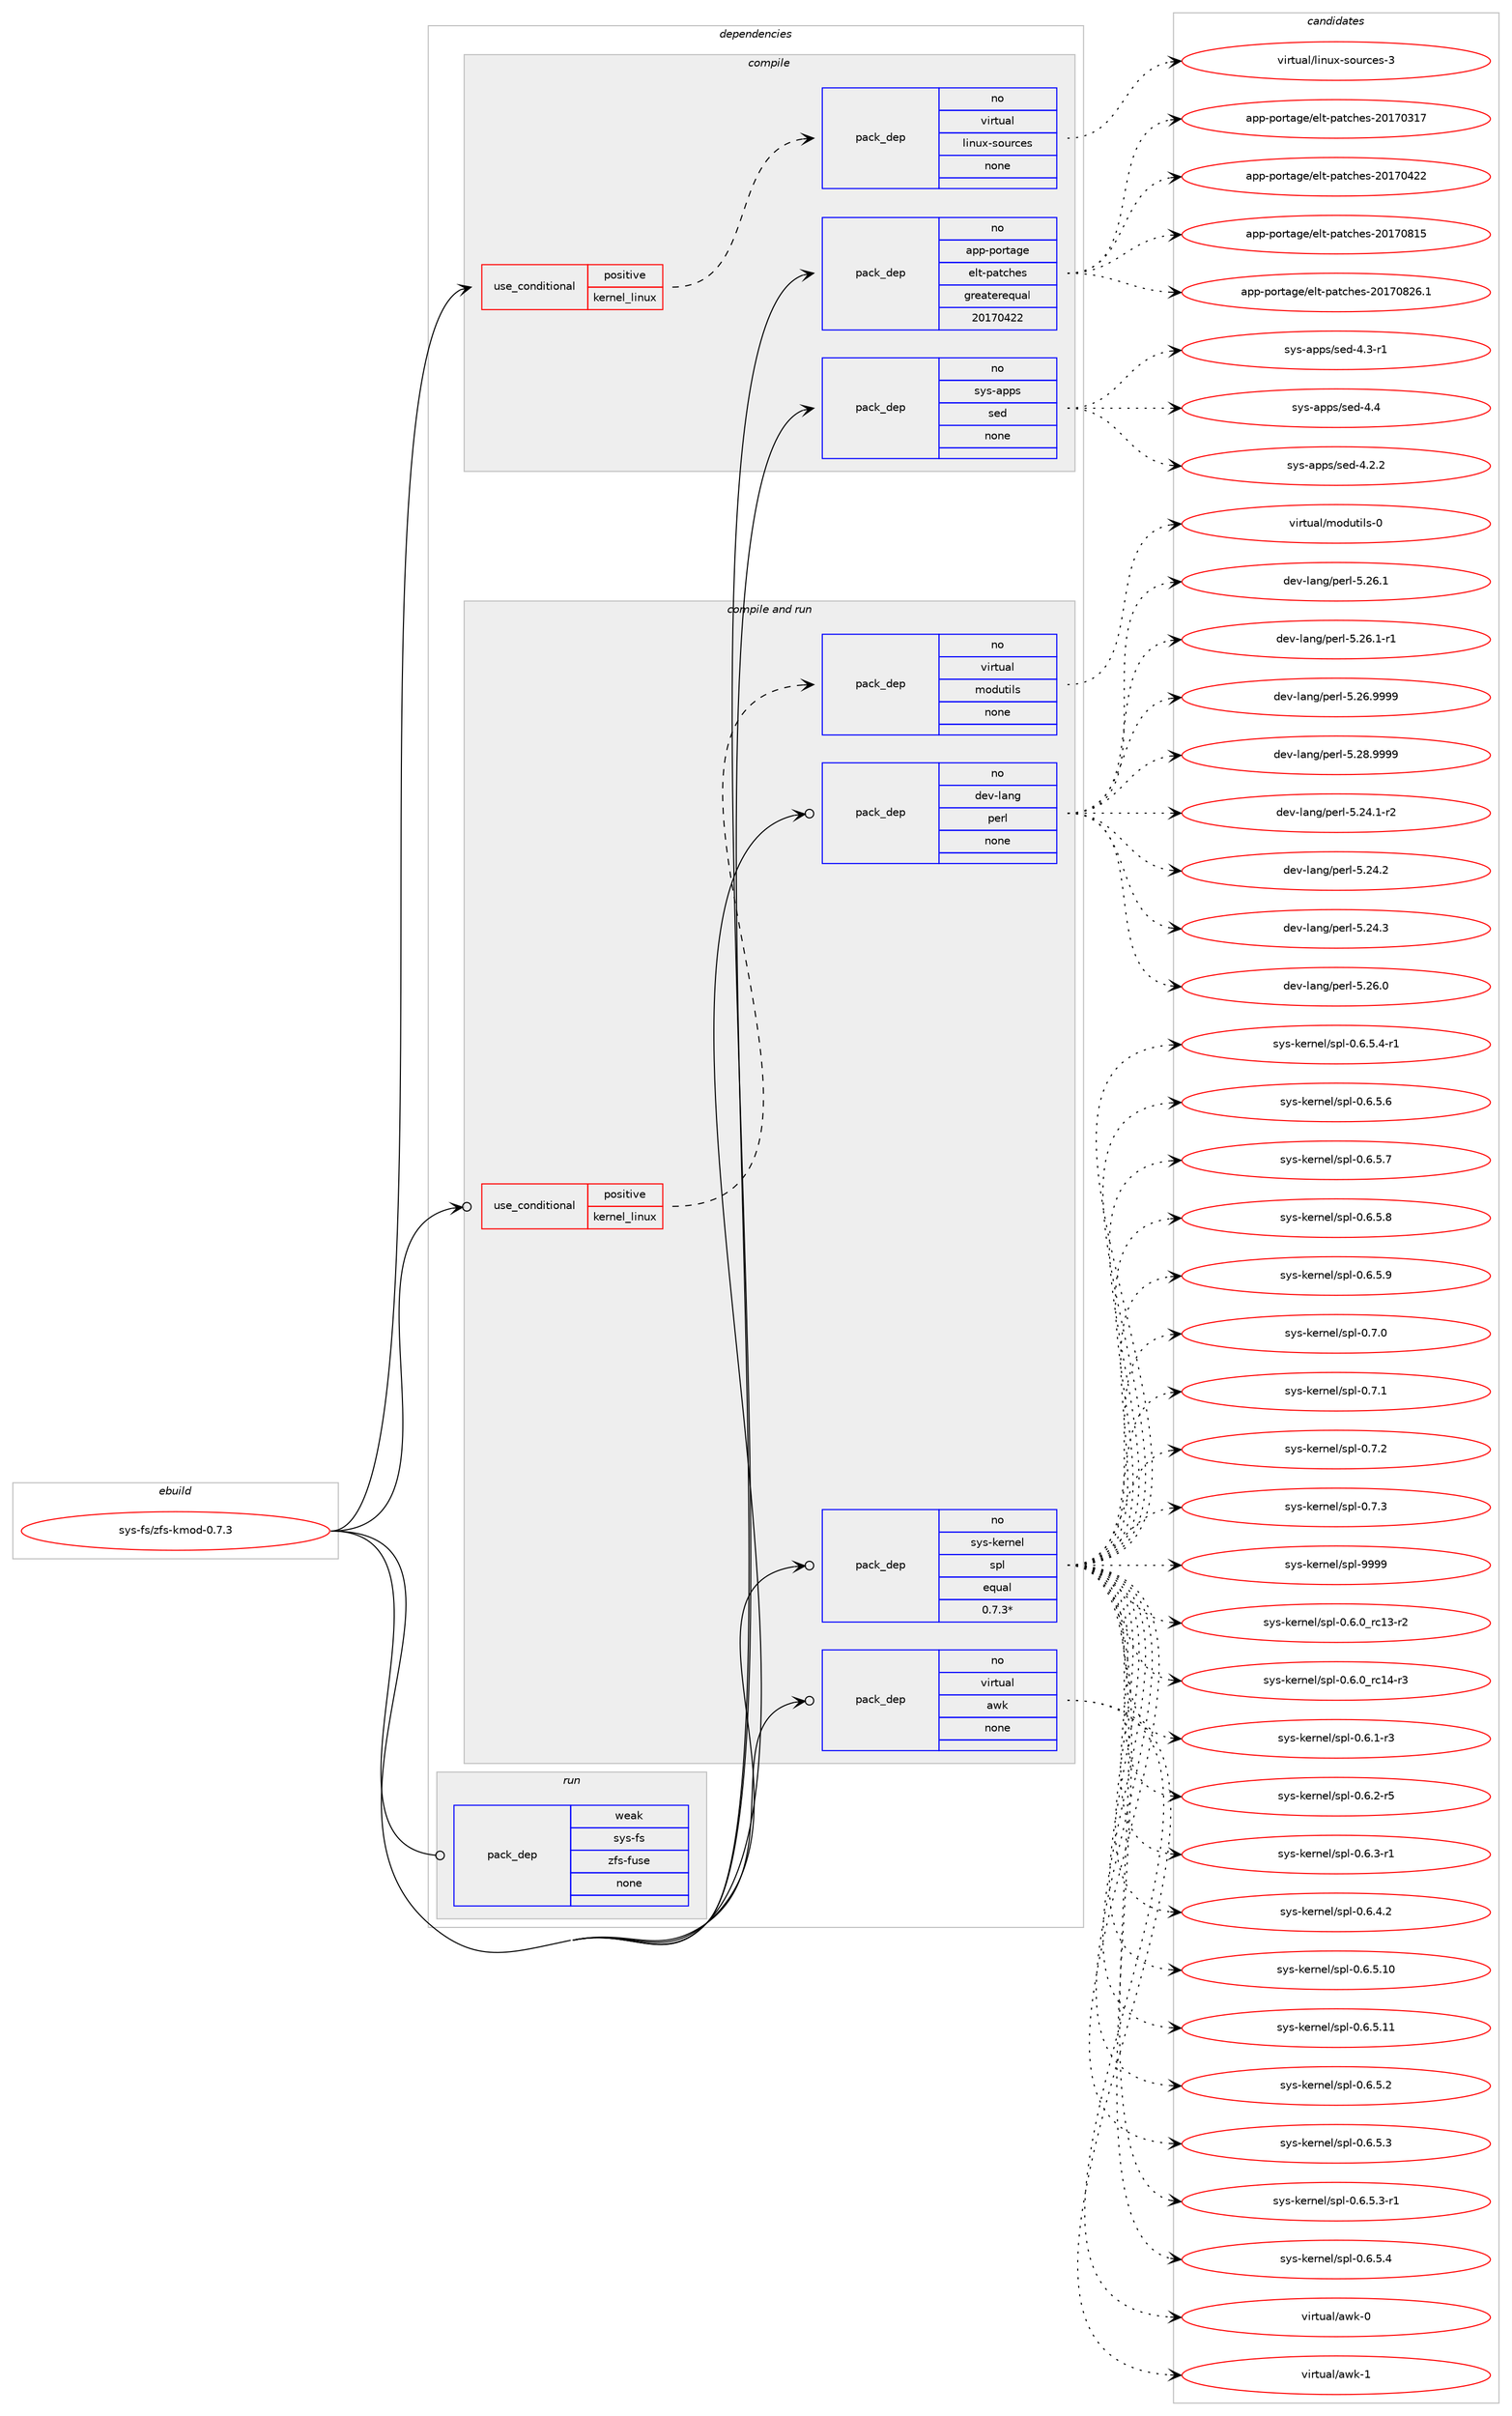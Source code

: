 digraph prolog {

# *************
# Graph options
# *************

newrank=true;
concentrate=true;
compound=true;
graph [rankdir=LR,fontname=Helvetica,fontsize=10,ranksep=1.5];#, ranksep=2.5, nodesep=0.2];
edge  [arrowhead=vee];
node  [fontname=Helvetica,fontsize=10];

# **********
# The ebuild
# **********

subgraph cluster_leftcol {
color=gray;
rank=same;
label=<<i>ebuild</i>>;
id [label="sys-fs/zfs-kmod-0.7.3", color=red, width=4, href="../sys-fs/zfs-kmod-0.7.3.svg"];
}

# ****************
# The dependencies
# ****************

subgraph cluster_midcol {
color=gray;
label=<<i>dependencies</i>>;
subgraph cluster_compile {
fillcolor="#eeeeee";
style=filled;
label=<<i>compile</i>>;
subgraph cond894 {
dependency7220 [label=<<TABLE BORDER="0" CELLBORDER="1" CELLSPACING="0" CELLPADDING="4"><TR><TD ROWSPAN="3" CELLPADDING="10">use_conditional</TD></TR><TR><TD>positive</TD></TR><TR><TD>kernel_linux</TD></TR></TABLE>>, shape=none, color=red];
subgraph pack6288 {
dependency7221 [label=<<TABLE BORDER="0" CELLBORDER="1" CELLSPACING="0" CELLPADDING="4" WIDTH="220"><TR><TD ROWSPAN="6" CELLPADDING="30">pack_dep</TD></TR><TR><TD WIDTH="110">no</TD></TR><TR><TD>virtual</TD></TR><TR><TD>linux-sources</TD></TR><TR><TD>none</TD></TR><TR><TD></TD></TR></TABLE>>, shape=none, color=blue];
}
dependency7220:e -> dependency7221:w [weight=20,style="dashed",arrowhead="vee"];
}
id:e -> dependency7220:w [weight=20,style="solid",arrowhead="vee"];
subgraph pack6289 {
dependency7222 [label=<<TABLE BORDER="0" CELLBORDER="1" CELLSPACING="0" CELLPADDING="4" WIDTH="220"><TR><TD ROWSPAN="6" CELLPADDING="30">pack_dep</TD></TR><TR><TD WIDTH="110">no</TD></TR><TR><TD>app-portage</TD></TR><TR><TD>elt-patches</TD></TR><TR><TD>greaterequal</TD></TR><TR><TD>20170422</TD></TR></TABLE>>, shape=none, color=blue];
}
id:e -> dependency7222:w [weight=20,style="solid",arrowhead="vee"];
subgraph pack6290 {
dependency7223 [label=<<TABLE BORDER="0" CELLBORDER="1" CELLSPACING="0" CELLPADDING="4" WIDTH="220"><TR><TD ROWSPAN="6" CELLPADDING="30">pack_dep</TD></TR><TR><TD WIDTH="110">no</TD></TR><TR><TD>sys-apps</TD></TR><TR><TD>sed</TD></TR><TR><TD>none</TD></TR><TR><TD></TD></TR></TABLE>>, shape=none, color=blue];
}
id:e -> dependency7223:w [weight=20,style="solid",arrowhead="vee"];
}
subgraph cluster_compileandrun {
fillcolor="#eeeeee";
style=filled;
label=<<i>compile and run</i>>;
subgraph cond895 {
dependency7224 [label=<<TABLE BORDER="0" CELLBORDER="1" CELLSPACING="0" CELLPADDING="4"><TR><TD ROWSPAN="3" CELLPADDING="10">use_conditional</TD></TR><TR><TD>positive</TD></TR><TR><TD>kernel_linux</TD></TR></TABLE>>, shape=none, color=red];
subgraph pack6291 {
dependency7225 [label=<<TABLE BORDER="0" CELLBORDER="1" CELLSPACING="0" CELLPADDING="4" WIDTH="220"><TR><TD ROWSPAN="6" CELLPADDING="30">pack_dep</TD></TR><TR><TD WIDTH="110">no</TD></TR><TR><TD>virtual</TD></TR><TR><TD>modutils</TD></TR><TR><TD>none</TD></TR><TR><TD></TD></TR></TABLE>>, shape=none, color=blue];
}
dependency7224:e -> dependency7225:w [weight=20,style="dashed",arrowhead="vee"];
}
id:e -> dependency7224:w [weight=20,style="solid",arrowhead="odotvee"];
subgraph pack6292 {
dependency7226 [label=<<TABLE BORDER="0" CELLBORDER="1" CELLSPACING="0" CELLPADDING="4" WIDTH="220"><TR><TD ROWSPAN="6" CELLPADDING="30">pack_dep</TD></TR><TR><TD WIDTH="110">no</TD></TR><TR><TD>dev-lang</TD></TR><TR><TD>perl</TD></TR><TR><TD>none</TD></TR><TR><TD></TD></TR></TABLE>>, shape=none, color=blue];
}
id:e -> dependency7226:w [weight=20,style="solid",arrowhead="odotvee"];
subgraph pack6293 {
dependency7227 [label=<<TABLE BORDER="0" CELLBORDER="1" CELLSPACING="0" CELLPADDING="4" WIDTH="220"><TR><TD ROWSPAN="6" CELLPADDING="30">pack_dep</TD></TR><TR><TD WIDTH="110">no</TD></TR><TR><TD>sys-kernel</TD></TR><TR><TD>spl</TD></TR><TR><TD>equal</TD></TR><TR><TD>0.7.3*</TD></TR></TABLE>>, shape=none, color=blue];
}
id:e -> dependency7227:w [weight=20,style="solid",arrowhead="odotvee"];
subgraph pack6294 {
dependency7228 [label=<<TABLE BORDER="0" CELLBORDER="1" CELLSPACING="0" CELLPADDING="4" WIDTH="220"><TR><TD ROWSPAN="6" CELLPADDING="30">pack_dep</TD></TR><TR><TD WIDTH="110">no</TD></TR><TR><TD>virtual</TD></TR><TR><TD>awk</TD></TR><TR><TD>none</TD></TR><TR><TD></TD></TR></TABLE>>, shape=none, color=blue];
}
id:e -> dependency7228:w [weight=20,style="solid",arrowhead="odotvee"];
}
subgraph cluster_run {
fillcolor="#eeeeee";
style=filled;
label=<<i>run</i>>;
subgraph pack6295 {
dependency7229 [label=<<TABLE BORDER="0" CELLBORDER="1" CELLSPACING="0" CELLPADDING="4" WIDTH="220"><TR><TD ROWSPAN="6" CELLPADDING="30">pack_dep</TD></TR><TR><TD WIDTH="110">weak</TD></TR><TR><TD>sys-fs</TD></TR><TR><TD>zfs-fuse</TD></TR><TR><TD>none</TD></TR><TR><TD></TD></TR></TABLE>>, shape=none, color=blue];
}
id:e -> dependency7229:w [weight=20,style="solid",arrowhead="odot"];
}
}

# **************
# The candidates
# **************

subgraph cluster_choices {
rank=same;
color=gray;
label=<<i>candidates</i>>;

subgraph choice6288 {
color=black;
nodesep=1;
choice118105114116117971084710810511011712045115111117114991011154551 [label="virtual/linux-sources-3", color=red, width=4,href="../virtual/linux-sources-3.svg"];
dependency7221:e -> choice118105114116117971084710810511011712045115111117114991011154551:w [style=dotted,weight="100"];
}
subgraph choice6289 {
color=black;
nodesep=1;
choice97112112451121111141169710310147101108116451129711699104101115455048495548514955 [label="app-portage/elt-patches-20170317", color=red, width=4,href="../app-portage/elt-patches-20170317.svg"];
choice97112112451121111141169710310147101108116451129711699104101115455048495548525050 [label="app-portage/elt-patches-20170422", color=red, width=4,href="../app-portage/elt-patches-20170422.svg"];
choice97112112451121111141169710310147101108116451129711699104101115455048495548564953 [label="app-portage/elt-patches-20170815", color=red, width=4,href="../app-portage/elt-patches-20170815.svg"];
choice971121124511211111411697103101471011081164511297116991041011154550484955485650544649 [label="app-portage/elt-patches-20170826.1", color=red, width=4,href="../app-portage/elt-patches-20170826.1.svg"];
dependency7222:e -> choice97112112451121111141169710310147101108116451129711699104101115455048495548514955:w [style=dotted,weight="100"];
dependency7222:e -> choice97112112451121111141169710310147101108116451129711699104101115455048495548525050:w [style=dotted,weight="100"];
dependency7222:e -> choice97112112451121111141169710310147101108116451129711699104101115455048495548564953:w [style=dotted,weight="100"];
dependency7222:e -> choice971121124511211111411697103101471011081164511297116991041011154550484955485650544649:w [style=dotted,weight="100"];
}
subgraph choice6290 {
color=black;
nodesep=1;
choice115121115459711211211547115101100455246504650 [label="sys-apps/sed-4.2.2", color=red, width=4,href="../sys-apps/sed-4.2.2.svg"];
choice115121115459711211211547115101100455246514511449 [label="sys-apps/sed-4.3-r1", color=red, width=4,href="../sys-apps/sed-4.3-r1.svg"];
choice11512111545971121121154711510110045524652 [label="sys-apps/sed-4.4", color=red, width=4,href="../sys-apps/sed-4.4.svg"];
dependency7223:e -> choice115121115459711211211547115101100455246504650:w [style=dotted,weight="100"];
dependency7223:e -> choice115121115459711211211547115101100455246514511449:w [style=dotted,weight="100"];
dependency7223:e -> choice11512111545971121121154711510110045524652:w [style=dotted,weight="100"];
}
subgraph choice6291 {
color=black;
nodesep=1;
choice11810511411611797108471091111001171161051081154548 [label="virtual/modutils-0", color=red, width=4,href="../virtual/modutils-0.svg"];
dependency7225:e -> choice11810511411611797108471091111001171161051081154548:w [style=dotted,weight="100"];
}
subgraph choice6292 {
color=black;
nodesep=1;
choice100101118451089711010347112101114108455346505246494511450 [label="dev-lang/perl-5.24.1-r2", color=red, width=4,href="../dev-lang/perl-5.24.1-r2.svg"];
choice10010111845108971101034711210111410845534650524650 [label="dev-lang/perl-5.24.2", color=red, width=4,href="../dev-lang/perl-5.24.2.svg"];
choice10010111845108971101034711210111410845534650524651 [label="dev-lang/perl-5.24.3", color=red, width=4,href="../dev-lang/perl-5.24.3.svg"];
choice10010111845108971101034711210111410845534650544648 [label="dev-lang/perl-5.26.0", color=red, width=4,href="../dev-lang/perl-5.26.0.svg"];
choice10010111845108971101034711210111410845534650544649 [label="dev-lang/perl-5.26.1", color=red, width=4,href="../dev-lang/perl-5.26.1.svg"];
choice100101118451089711010347112101114108455346505446494511449 [label="dev-lang/perl-5.26.1-r1", color=red, width=4,href="../dev-lang/perl-5.26.1-r1.svg"];
choice10010111845108971101034711210111410845534650544657575757 [label="dev-lang/perl-5.26.9999", color=red, width=4,href="../dev-lang/perl-5.26.9999.svg"];
choice10010111845108971101034711210111410845534650564657575757 [label="dev-lang/perl-5.28.9999", color=red, width=4,href="../dev-lang/perl-5.28.9999.svg"];
dependency7226:e -> choice100101118451089711010347112101114108455346505246494511450:w [style=dotted,weight="100"];
dependency7226:e -> choice10010111845108971101034711210111410845534650524650:w [style=dotted,weight="100"];
dependency7226:e -> choice10010111845108971101034711210111410845534650524651:w [style=dotted,weight="100"];
dependency7226:e -> choice10010111845108971101034711210111410845534650544648:w [style=dotted,weight="100"];
dependency7226:e -> choice10010111845108971101034711210111410845534650544649:w [style=dotted,weight="100"];
dependency7226:e -> choice100101118451089711010347112101114108455346505446494511449:w [style=dotted,weight="100"];
dependency7226:e -> choice10010111845108971101034711210111410845534650544657575757:w [style=dotted,weight="100"];
dependency7226:e -> choice10010111845108971101034711210111410845534650564657575757:w [style=dotted,weight="100"];
}
subgraph choice6293 {
color=black;
nodesep=1;
choice1151211154510710111411010110847115112108454846544648951149949514511450 [label="sys-kernel/spl-0.6.0_rc13-r2", color=red, width=4,href="../sys-kernel/spl-0.6.0_rc13-r2.svg"];
choice1151211154510710111411010110847115112108454846544648951149949524511451 [label="sys-kernel/spl-0.6.0_rc14-r3", color=red, width=4,href="../sys-kernel/spl-0.6.0_rc14-r3.svg"];
choice11512111545107101114110101108471151121084548465446494511451 [label="sys-kernel/spl-0.6.1-r3", color=red, width=4,href="../sys-kernel/spl-0.6.1-r3.svg"];
choice11512111545107101114110101108471151121084548465446504511453 [label="sys-kernel/spl-0.6.2-r5", color=red, width=4,href="../sys-kernel/spl-0.6.2-r5.svg"];
choice11512111545107101114110101108471151121084548465446514511449 [label="sys-kernel/spl-0.6.3-r1", color=red, width=4,href="../sys-kernel/spl-0.6.3-r1.svg"];
choice11512111545107101114110101108471151121084548465446524650 [label="sys-kernel/spl-0.6.4.2", color=red, width=4,href="../sys-kernel/spl-0.6.4.2.svg"];
choice1151211154510710111411010110847115112108454846544653464948 [label="sys-kernel/spl-0.6.5.10", color=red, width=4,href="../sys-kernel/spl-0.6.5.10.svg"];
choice1151211154510710111411010110847115112108454846544653464949 [label="sys-kernel/spl-0.6.5.11", color=red, width=4,href="../sys-kernel/spl-0.6.5.11.svg"];
choice11512111545107101114110101108471151121084548465446534650 [label="sys-kernel/spl-0.6.5.2", color=red, width=4,href="../sys-kernel/spl-0.6.5.2.svg"];
choice11512111545107101114110101108471151121084548465446534651 [label="sys-kernel/spl-0.6.5.3", color=red, width=4,href="../sys-kernel/spl-0.6.5.3.svg"];
choice115121115451071011141101011084711511210845484654465346514511449 [label="sys-kernel/spl-0.6.5.3-r1", color=red, width=4,href="../sys-kernel/spl-0.6.5.3-r1.svg"];
choice11512111545107101114110101108471151121084548465446534652 [label="sys-kernel/spl-0.6.5.4", color=red, width=4,href="../sys-kernel/spl-0.6.5.4.svg"];
choice115121115451071011141101011084711511210845484654465346524511449 [label="sys-kernel/spl-0.6.5.4-r1", color=red, width=4,href="../sys-kernel/spl-0.6.5.4-r1.svg"];
choice11512111545107101114110101108471151121084548465446534654 [label="sys-kernel/spl-0.6.5.6", color=red, width=4,href="../sys-kernel/spl-0.6.5.6.svg"];
choice11512111545107101114110101108471151121084548465446534655 [label="sys-kernel/spl-0.6.5.7", color=red, width=4,href="../sys-kernel/spl-0.6.5.7.svg"];
choice11512111545107101114110101108471151121084548465446534656 [label="sys-kernel/spl-0.6.5.8", color=red, width=4,href="../sys-kernel/spl-0.6.5.8.svg"];
choice11512111545107101114110101108471151121084548465446534657 [label="sys-kernel/spl-0.6.5.9", color=red, width=4,href="../sys-kernel/spl-0.6.5.9.svg"];
choice1151211154510710111411010110847115112108454846554648 [label="sys-kernel/spl-0.7.0", color=red, width=4,href="../sys-kernel/spl-0.7.0.svg"];
choice1151211154510710111411010110847115112108454846554649 [label="sys-kernel/spl-0.7.1", color=red, width=4,href="../sys-kernel/spl-0.7.1.svg"];
choice1151211154510710111411010110847115112108454846554650 [label="sys-kernel/spl-0.7.2", color=red, width=4,href="../sys-kernel/spl-0.7.2.svg"];
choice1151211154510710111411010110847115112108454846554651 [label="sys-kernel/spl-0.7.3", color=red, width=4,href="../sys-kernel/spl-0.7.3.svg"];
choice11512111545107101114110101108471151121084557575757 [label="sys-kernel/spl-9999", color=red, width=4,href="../sys-kernel/spl-9999.svg"];
dependency7227:e -> choice1151211154510710111411010110847115112108454846544648951149949514511450:w [style=dotted,weight="100"];
dependency7227:e -> choice1151211154510710111411010110847115112108454846544648951149949524511451:w [style=dotted,weight="100"];
dependency7227:e -> choice11512111545107101114110101108471151121084548465446494511451:w [style=dotted,weight="100"];
dependency7227:e -> choice11512111545107101114110101108471151121084548465446504511453:w [style=dotted,weight="100"];
dependency7227:e -> choice11512111545107101114110101108471151121084548465446514511449:w [style=dotted,weight="100"];
dependency7227:e -> choice11512111545107101114110101108471151121084548465446524650:w [style=dotted,weight="100"];
dependency7227:e -> choice1151211154510710111411010110847115112108454846544653464948:w [style=dotted,weight="100"];
dependency7227:e -> choice1151211154510710111411010110847115112108454846544653464949:w [style=dotted,weight="100"];
dependency7227:e -> choice11512111545107101114110101108471151121084548465446534650:w [style=dotted,weight="100"];
dependency7227:e -> choice11512111545107101114110101108471151121084548465446534651:w [style=dotted,weight="100"];
dependency7227:e -> choice115121115451071011141101011084711511210845484654465346514511449:w [style=dotted,weight="100"];
dependency7227:e -> choice11512111545107101114110101108471151121084548465446534652:w [style=dotted,weight="100"];
dependency7227:e -> choice115121115451071011141101011084711511210845484654465346524511449:w [style=dotted,weight="100"];
dependency7227:e -> choice11512111545107101114110101108471151121084548465446534654:w [style=dotted,weight="100"];
dependency7227:e -> choice11512111545107101114110101108471151121084548465446534655:w [style=dotted,weight="100"];
dependency7227:e -> choice11512111545107101114110101108471151121084548465446534656:w [style=dotted,weight="100"];
dependency7227:e -> choice11512111545107101114110101108471151121084548465446534657:w [style=dotted,weight="100"];
dependency7227:e -> choice1151211154510710111411010110847115112108454846554648:w [style=dotted,weight="100"];
dependency7227:e -> choice1151211154510710111411010110847115112108454846554649:w [style=dotted,weight="100"];
dependency7227:e -> choice1151211154510710111411010110847115112108454846554650:w [style=dotted,weight="100"];
dependency7227:e -> choice1151211154510710111411010110847115112108454846554651:w [style=dotted,weight="100"];
dependency7227:e -> choice11512111545107101114110101108471151121084557575757:w [style=dotted,weight="100"];
}
subgraph choice6294 {
color=black;
nodesep=1;
choice1181051141161179710847971191074548 [label="virtual/awk-0", color=red, width=4,href="../virtual/awk-0.svg"];
choice1181051141161179710847971191074549 [label="virtual/awk-1", color=red, width=4,href="../virtual/awk-1.svg"];
dependency7228:e -> choice1181051141161179710847971191074548:w [style=dotted,weight="100"];
dependency7228:e -> choice1181051141161179710847971191074549:w [style=dotted,weight="100"];
}
subgraph choice6295 {
color=black;
nodesep=1;
}
}

}
